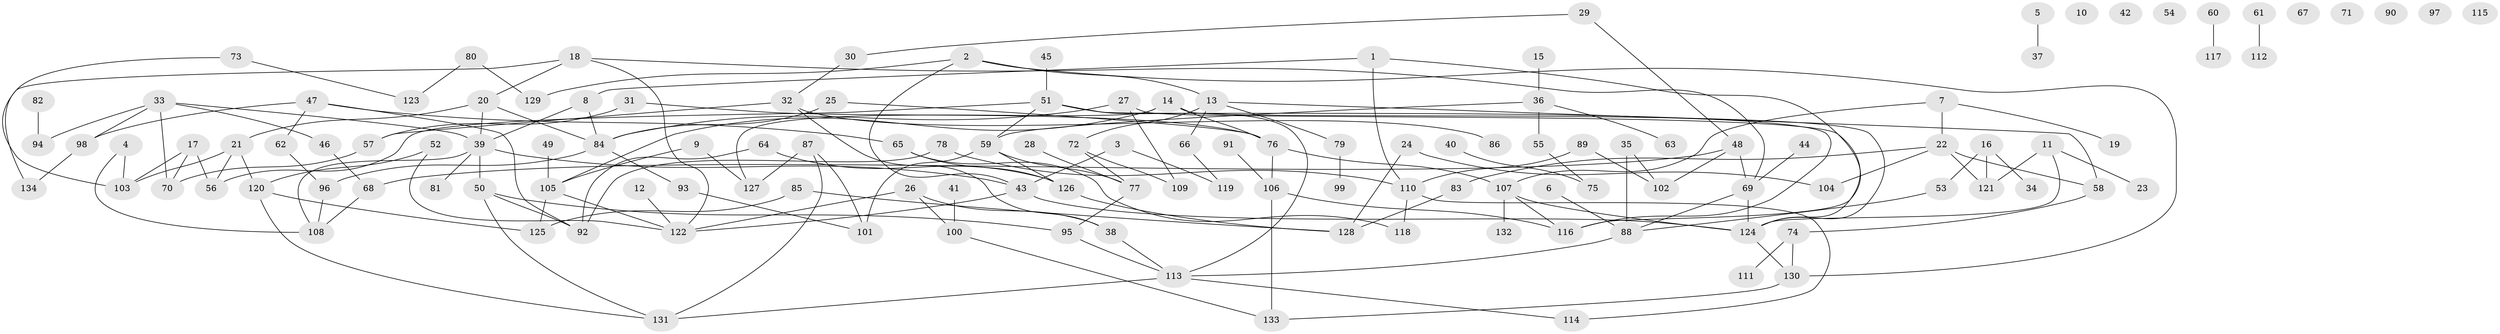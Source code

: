// Generated by graph-tools (version 1.1) at 2025/12/03/09/25 04:12:57]
// undirected, 134 vertices, 177 edges
graph export_dot {
graph [start="1"]
  node [color=gray90,style=filled];
  1;
  2;
  3;
  4;
  5;
  6;
  7;
  8;
  9;
  10;
  11;
  12;
  13;
  14;
  15;
  16;
  17;
  18;
  19;
  20;
  21;
  22;
  23;
  24;
  25;
  26;
  27;
  28;
  29;
  30;
  31;
  32;
  33;
  34;
  35;
  36;
  37;
  38;
  39;
  40;
  41;
  42;
  43;
  44;
  45;
  46;
  47;
  48;
  49;
  50;
  51;
  52;
  53;
  54;
  55;
  56;
  57;
  58;
  59;
  60;
  61;
  62;
  63;
  64;
  65;
  66;
  67;
  68;
  69;
  70;
  71;
  72;
  73;
  74;
  75;
  76;
  77;
  78;
  79;
  80;
  81;
  82;
  83;
  84;
  85;
  86;
  87;
  88;
  89;
  90;
  91;
  92;
  93;
  94;
  95;
  96;
  97;
  98;
  99;
  100;
  101;
  102;
  103;
  104;
  105;
  106;
  107;
  108;
  109;
  110;
  111;
  112;
  113;
  114;
  115;
  116;
  117;
  118;
  119;
  120;
  121;
  122;
  123;
  124;
  125;
  126;
  127;
  128;
  129;
  130;
  131;
  132;
  133;
  134;
  1 -- 8;
  1 -- 110;
  1 -- 116;
  2 -- 13;
  2 -- 43;
  2 -- 129;
  2 -- 130;
  3 -- 43;
  3 -- 119;
  4 -- 103;
  4 -- 108;
  5 -- 37;
  6 -- 88;
  7 -- 19;
  7 -- 22;
  7 -- 107;
  8 -- 39;
  8 -- 84;
  9 -- 105;
  9 -- 127;
  11 -- 23;
  11 -- 121;
  11 -- 124;
  12 -- 122;
  13 -- 58;
  13 -- 66;
  13 -- 72;
  13 -- 79;
  14 -- 76;
  14 -- 105;
  14 -- 124;
  14 -- 127;
  15 -- 36;
  16 -- 34;
  16 -- 53;
  16 -- 121;
  17 -- 56;
  17 -- 70;
  17 -- 103;
  18 -- 20;
  18 -- 69;
  18 -- 122;
  18 -- 134;
  20 -- 21;
  20 -- 39;
  20 -- 84;
  21 -- 56;
  21 -- 103;
  21 -- 120;
  22 -- 58;
  22 -- 83;
  22 -- 104;
  22 -- 121;
  24 -- 104;
  24 -- 128;
  25 -- 76;
  25 -- 84;
  26 -- 38;
  26 -- 100;
  26 -- 122;
  27 -- 84;
  27 -- 109;
  27 -- 124;
  28 -- 77;
  29 -- 30;
  29 -- 48;
  30 -- 32;
  31 -- 57;
  31 -- 76;
  32 -- 38;
  32 -- 57;
  32 -- 86;
  33 -- 39;
  33 -- 46;
  33 -- 70;
  33 -- 94;
  33 -- 98;
  35 -- 88;
  35 -- 102;
  36 -- 55;
  36 -- 59;
  36 -- 63;
  38 -- 113;
  39 -- 43;
  39 -- 50;
  39 -- 81;
  39 -- 108;
  40 -- 75;
  41 -- 100;
  43 -- 122;
  43 -- 124;
  44 -- 69;
  45 -- 51;
  46 -- 68;
  47 -- 62;
  47 -- 65;
  47 -- 92;
  47 -- 98;
  48 -- 68;
  48 -- 69;
  48 -- 102;
  49 -- 105;
  50 -- 92;
  50 -- 95;
  50 -- 131;
  51 -- 56;
  51 -- 59;
  51 -- 113;
  51 -- 116;
  52 -- 120;
  52 -- 122;
  53 -- 88;
  55 -- 75;
  57 -- 70;
  58 -- 74;
  59 -- 77;
  59 -- 101;
  59 -- 126;
  60 -- 117;
  61 -- 112;
  62 -- 96;
  64 -- 92;
  64 -- 126;
  65 -- 118;
  65 -- 126;
  66 -- 119;
  68 -- 108;
  69 -- 88;
  69 -- 124;
  72 -- 77;
  72 -- 109;
  73 -- 103;
  73 -- 123;
  74 -- 111;
  74 -- 130;
  76 -- 106;
  76 -- 107;
  77 -- 95;
  78 -- 92;
  78 -- 110;
  79 -- 99;
  80 -- 123;
  80 -- 129;
  82 -- 94;
  83 -- 128;
  84 -- 93;
  84 -- 96;
  85 -- 125;
  85 -- 128;
  87 -- 101;
  87 -- 127;
  87 -- 131;
  88 -- 113;
  89 -- 102;
  89 -- 110;
  91 -- 106;
  93 -- 101;
  95 -- 113;
  96 -- 108;
  98 -- 134;
  100 -- 133;
  105 -- 122;
  105 -- 125;
  106 -- 116;
  106 -- 133;
  107 -- 116;
  107 -- 124;
  107 -- 132;
  110 -- 114;
  110 -- 118;
  113 -- 114;
  113 -- 131;
  120 -- 125;
  120 -- 131;
  124 -- 130;
  126 -- 128;
  130 -- 133;
}
